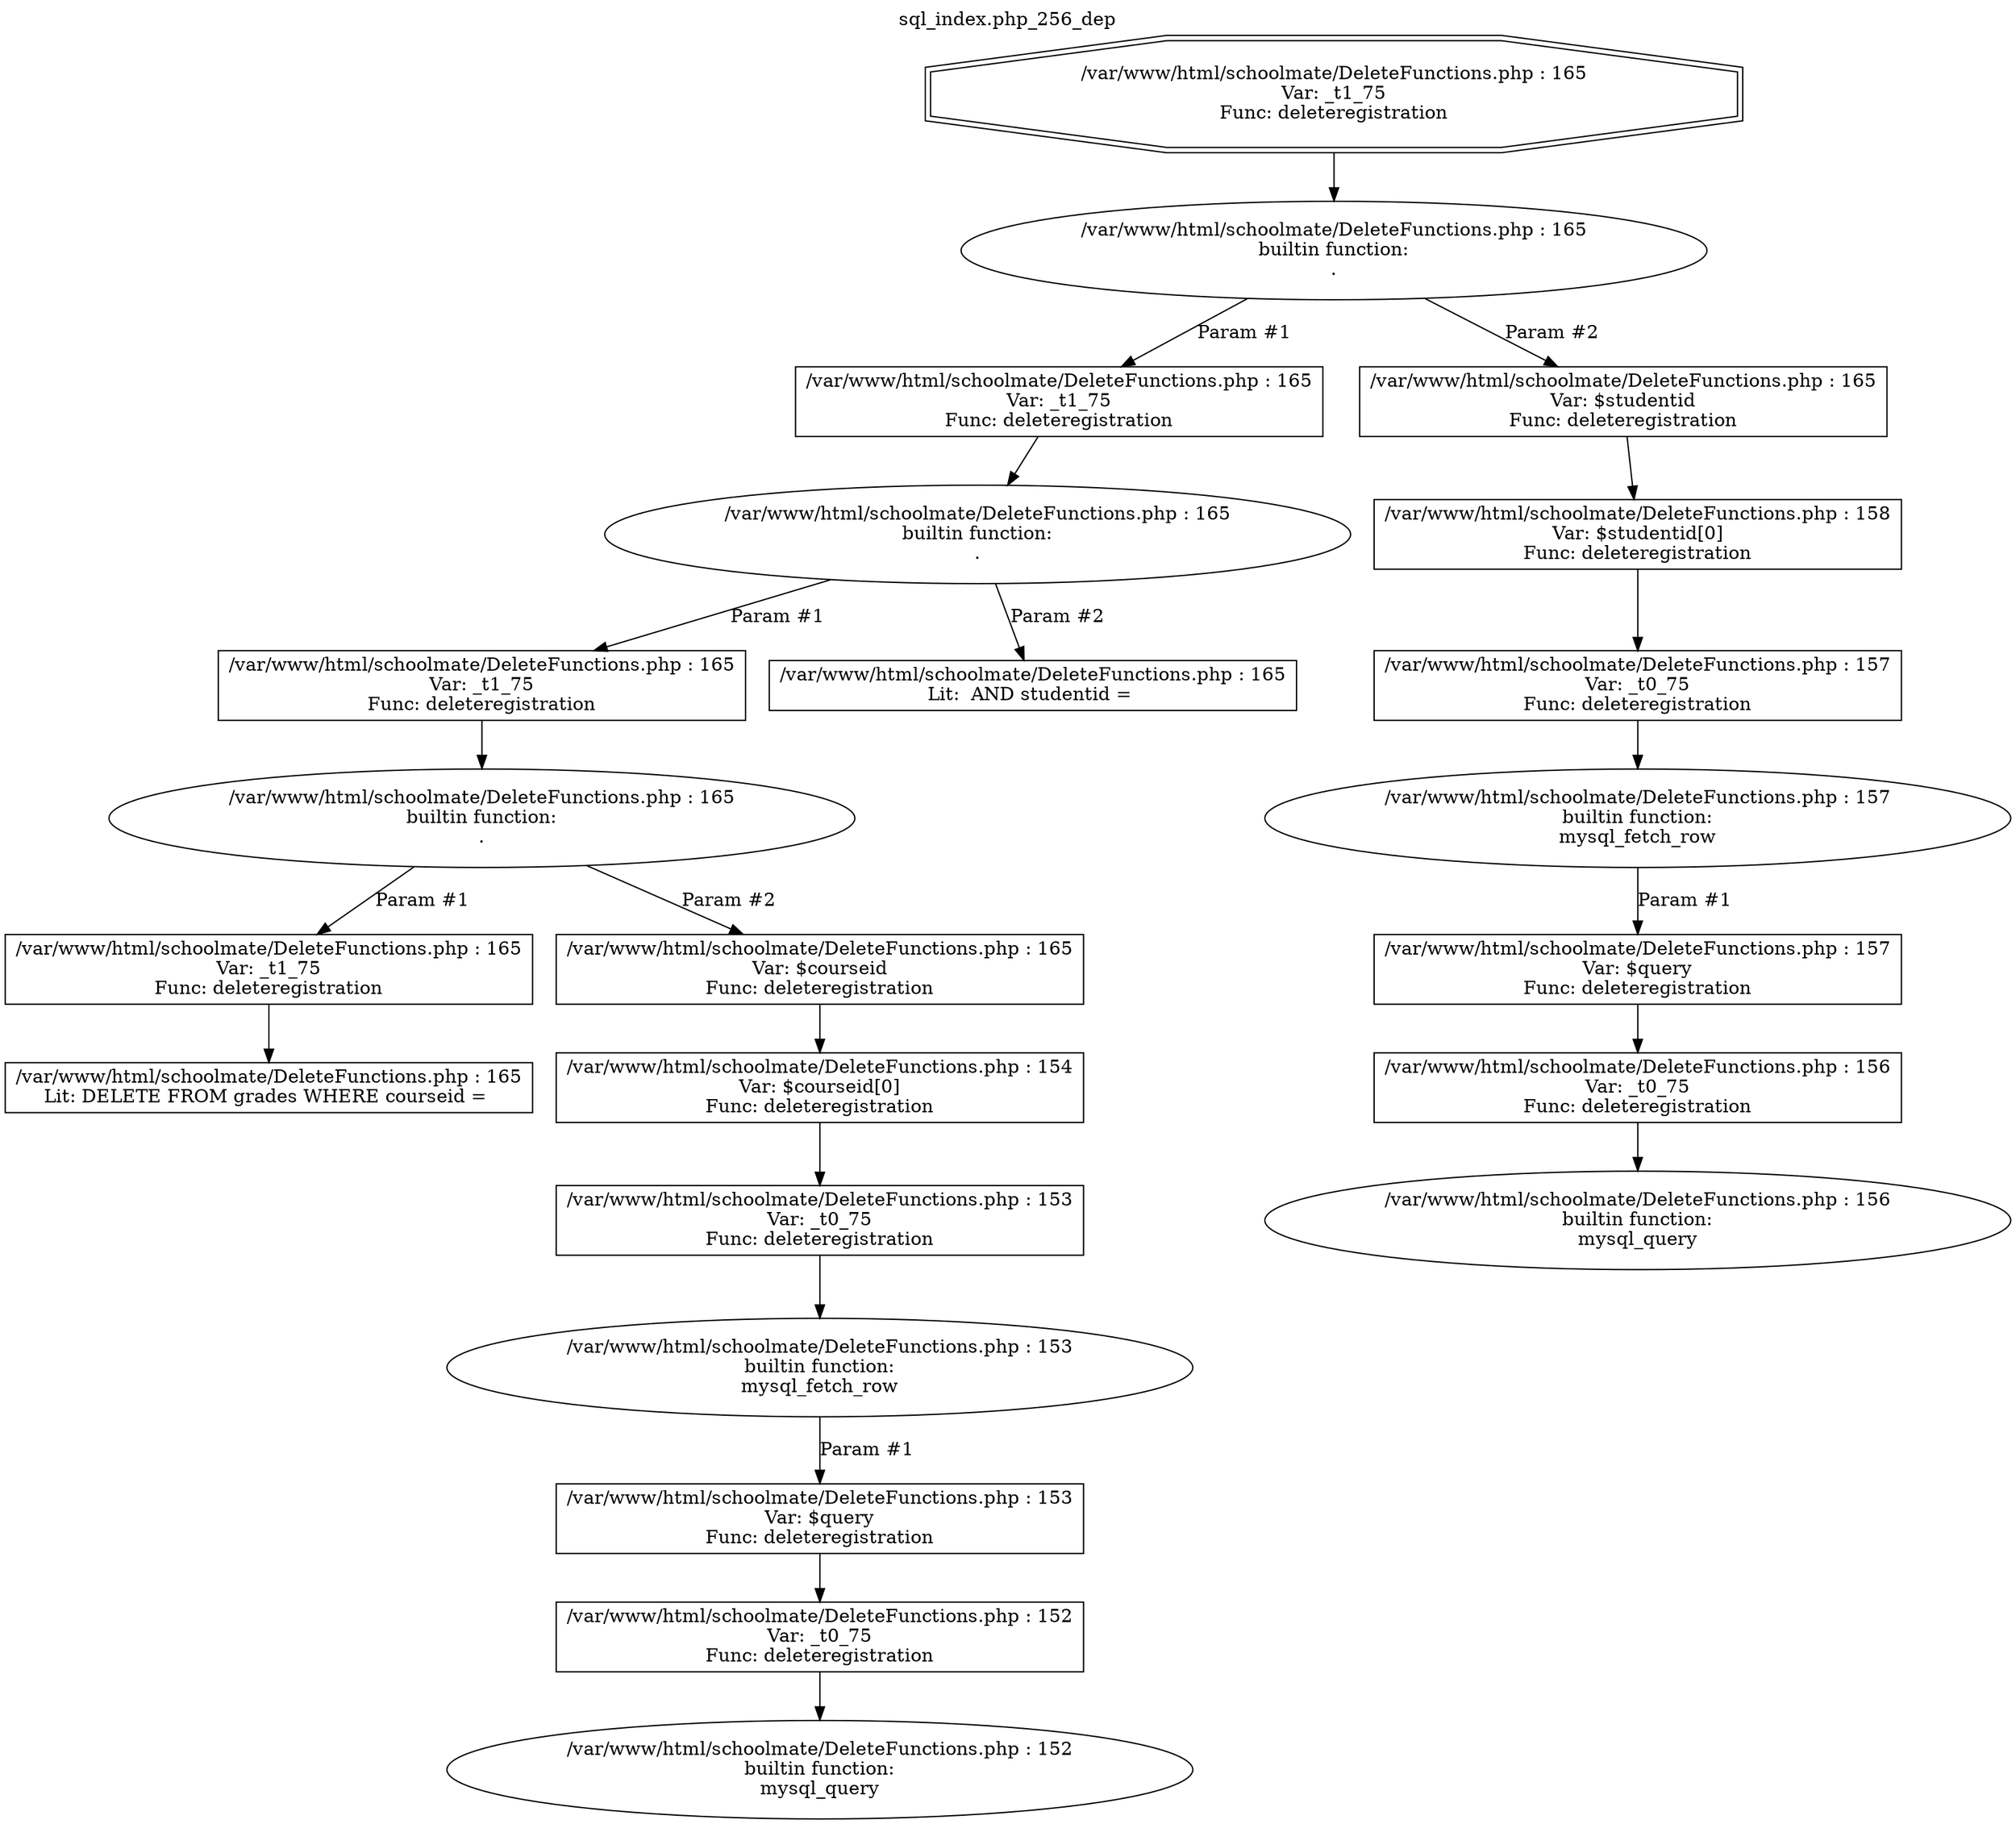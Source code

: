 digraph cfg {
  label="sql_index.php_256_dep";
  labelloc=t;
  n1 [shape=doubleoctagon, label="/var/www/html/schoolmate/DeleteFunctions.php : 165\nVar: _t1_75\nFunc: deleteregistration\n"];
  n2 [shape=ellipse, label="/var/www/html/schoolmate/DeleteFunctions.php : 165\nbuiltin function:\n.\n"];
  n3 [shape=box, label="/var/www/html/schoolmate/DeleteFunctions.php : 165\nVar: _t1_75\nFunc: deleteregistration\n"];
  n4 [shape=ellipse, label="/var/www/html/schoolmate/DeleteFunctions.php : 165\nbuiltin function:\n.\n"];
  n5 [shape=box, label="/var/www/html/schoolmate/DeleteFunctions.php : 165\nVar: _t1_75\nFunc: deleteregistration\n"];
  n6 [shape=ellipse, label="/var/www/html/schoolmate/DeleteFunctions.php : 165\nbuiltin function:\n.\n"];
  n7 [shape=box, label="/var/www/html/schoolmate/DeleteFunctions.php : 165\nVar: _t1_75\nFunc: deleteregistration\n"];
  n8 [shape=box, label="/var/www/html/schoolmate/DeleteFunctions.php : 165\nLit: DELETE FROM grades WHERE courseid = \n"];
  n9 [shape=box, label="/var/www/html/schoolmate/DeleteFunctions.php : 165\nVar: $courseid\nFunc: deleteregistration\n"];
  n10 [shape=box, label="/var/www/html/schoolmate/DeleteFunctions.php : 154\nVar: $courseid[0]\nFunc: deleteregistration\n"];
  n11 [shape=box, label="/var/www/html/schoolmate/DeleteFunctions.php : 153\nVar: _t0_75\nFunc: deleteregistration\n"];
  n12 [shape=ellipse, label="/var/www/html/schoolmate/DeleteFunctions.php : 153\nbuiltin function:\nmysql_fetch_row\n"];
  n13 [shape=box, label="/var/www/html/schoolmate/DeleteFunctions.php : 153\nVar: $query\nFunc: deleteregistration\n"];
  n14 [shape=box, label="/var/www/html/schoolmate/DeleteFunctions.php : 152\nVar: _t0_75\nFunc: deleteregistration\n"];
  n15 [shape=ellipse, label="/var/www/html/schoolmate/DeleteFunctions.php : 152\nbuiltin function:\nmysql_query\n"];
  n16 [shape=box, label="/var/www/html/schoolmate/DeleteFunctions.php : 165\nLit:  AND studentid = \n"];
  n17 [shape=box, label="/var/www/html/schoolmate/DeleteFunctions.php : 165\nVar: $studentid\nFunc: deleteregistration\n"];
  n18 [shape=box, label="/var/www/html/schoolmate/DeleteFunctions.php : 158\nVar: $studentid[0]\nFunc: deleteregistration\n"];
  n19 [shape=box, label="/var/www/html/schoolmate/DeleteFunctions.php : 157\nVar: _t0_75\nFunc: deleteregistration\n"];
  n20 [shape=ellipse, label="/var/www/html/schoolmate/DeleteFunctions.php : 157\nbuiltin function:\nmysql_fetch_row\n"];
  n21 [shape=box, label="/var/www/html/schoolmate/DeleteFunctions.php : 157\nVar: $query\nFunc: deleteregistration\n"];
  n22 [shape=box, label="/var/www/html/schoolmate/DeleteFunctions.php : 156\nVar: _t0_75\nFunc: deleteregistration\n"];
  n23 [shape=ellipse, label="/var/www/html/schoolmate/DeleteFunctions.php : 156\nbuiltin function:\nmysql_query\n"];
  n1 -> n2;
  n3 -> n4;
  n5 -> n6;
  n7 -> n8;
  n6 -> n7[label="Param #1"];
  n6 -> n9[label="Param #2"];
  n11 -> n12;
  n14 -> n15;
  n13 -> n14;
  n12 -> n13[label="Param #1"];
  n10 -> n11;
  n9 -> n10;
  n4 -> n5[label="Param #1"];
  n4 -> n16[label="Param #2"];
  n2 -> n3[label="Param #1"];
  n2 -> n17[label="Param #2"];
  n19 -> n20;
  n22 -> n23;
  n21 -> n22;
  n20 -> n21[label="Param #1"];
  n18 -> n19;
  n17 -> n18;
}
